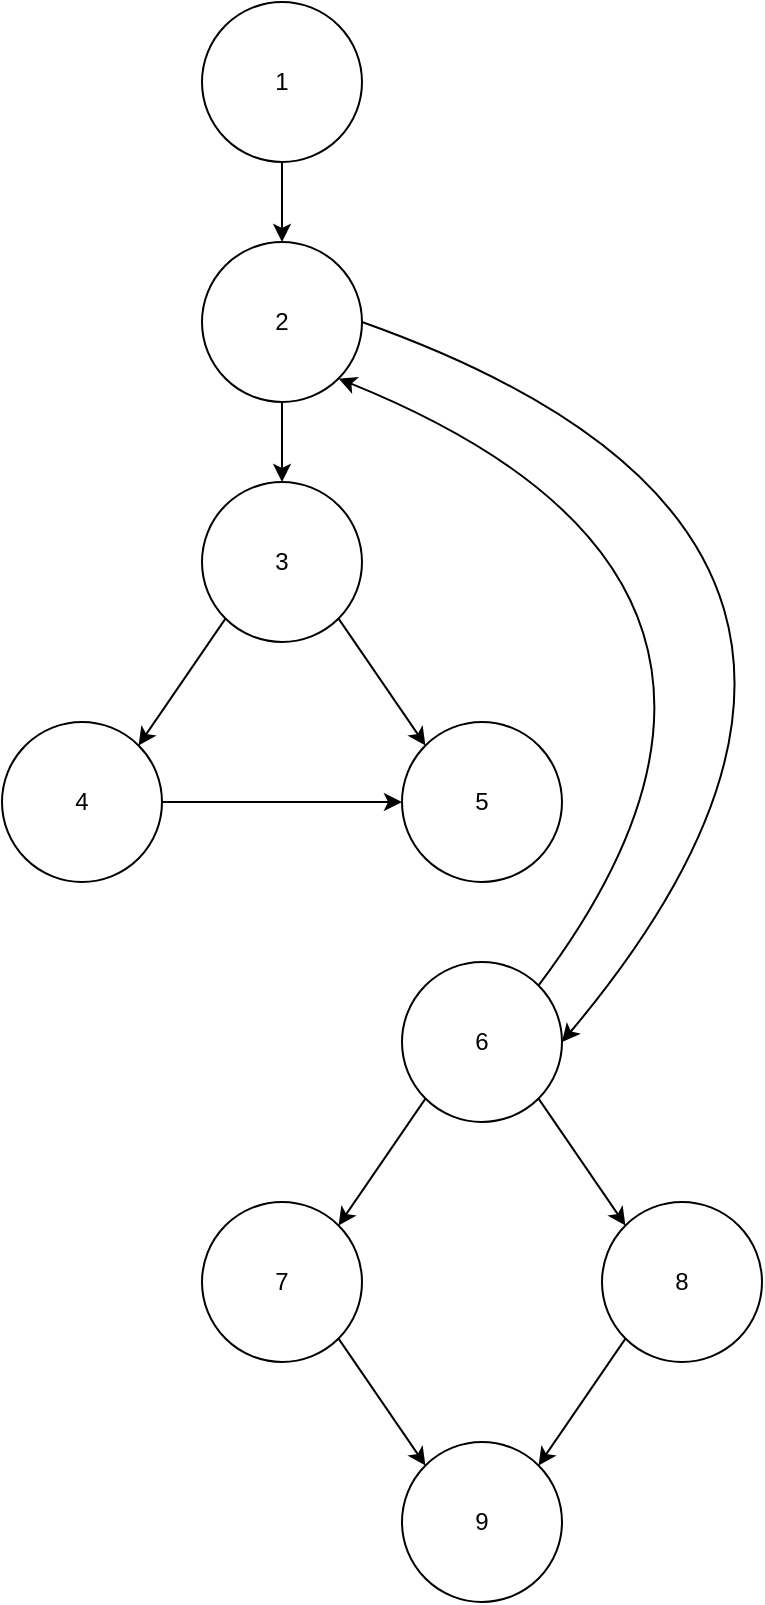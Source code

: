 <mxfile version="26.0.10">
  <diagram name="Page-1" id="ll6id3wJNYmZ5bKOSvQX">
    <mxGraphModel dx="1050" dy="538" grid="1" gridSize="10" guides="1" tooltips="1" connect="1" arrows="1" fold="1" page="1" pageScale="1" pageWidth="850" pageHeight="1400" math="0" shadow="0">
      <root>
        <mxCell id="0" />
        <mxCell id="1" parent="0" />
        <mxCell id="--x_MKVJ3164S-OKjD1B-6" value="" style="edgeStyle=orthogonalEdgeStyle;rounded=0;orthogonalLoop=1;jettySize=auto;html=1;" edge="1" parent="1" source="--x_MKVJ3164S-OKjD1B-1" target="--x_MKVJ3164S-OKjD1B-2">
          <mxGeometry relative="1" as="geometry" />
        </mxCell>
        <mxCell id="--x_MKVJ3164S-OKjD1B-1" value="1" style="ellipse;whiteSpace=wrap;html=1;aspect=fixed;" vertex="1" parent="1">
          <mxGeometry x="380" y="40" width="80" height="80" as="geometry" />
        </mxCell>
        <mxCell id="--x_MKVJ3164S-OKjD1B-7" value="" style="edgeStyle=orthogonalEdgeStyle;rounded=0;orthogonalLoop=1;jettySize=auto;html=1;" edge="1" parent="1" source="--x_MKVJ3164S-OKjD1B-2" target="--x_MKVJ3164S-OKjD1B-3">
          <mxGeometry relative="1" as="geometry" />
        </mxCell>
        <mxCell id="--x_MKVJ3164S-OKjD1B-2" value="2" style="ellipse;whiteSpace=wrap;html=1;aspect=fixed;" vertex="1" parent="1">
          <mxGeometry x="380" y="160" width="80" height="80" as="geometry" />
        </mxCell>
        <mxCell id="--x_MKVJ3164S-OKjD1B-3" value="3" style="ellipse;whiteSpace=wrap;html=1;aspect=fixed;" vertex="1" parent="1">
          <mxGeometry x="380" y="280" width="80" height="80" as="geometry" />
        </mxCell>
        <mxCell id="--x_MKVJ3164S-OKjD1B-4" value="4" style="ellipse;whiteSpace=wrap;html=1;aspect=fixed;" vertex="1" parent="1">
          <mxGeometry x="280" y="400" width="80" height="80" as="geometry" />
        </mxCell>
        <mxCell id="--x_MKVJ3164S-OKjD1B-5" value="5" style="ellipse;whiteSpace=wrap;html=1;aspect=fixed;" vertex="1" parent="1">
          <mxGeometry x="480" y="400" width="80" height="80" as="geometry" />
        </mxCell>
        <mxCell id="--x_MKVJ3164S-OKjD1B-8" value="" style="endArrow=classic;html=1;rounded=0;exitX=0;exitY=1;exitDx=0;exitDy=0;entryX=1;entryY=0;entryDx=0;entryDy=0;" edge="1" parent="1" source="--x_MKVJ3164S-OKjD1B-3" target="--x_MKVJ3164S-OKjD1B-4">
          <mxGeometry width="50" height="50" relative="1" as="geometry">
            <mxPoint x="330" y="430" as="sourcePoint" />
            <mxPoint x="380" y="380" as="targetPoint" />
          </mxGeometry>
        </mxCell>
        <mxCell id="--x_MKVJ3164S-OKjD1B-9" value="" style="endArrow=classic;html=1;rounded=0;exitX=1;exitY=1;exitDx=0;exitDy=0;entryX=0;entryY=0;entryDx=0;entryDy=0;" edge="1" parent="1" source="--x_MKVJ3164S-OKjD1B-3" target="--x_MKVJ3164S-OKjD1B-5">
          <mxGeometry width="50" height="50" relative="1" as="geometry">
            <mxPoint x="330" y="430" as="sourcePoint" />
            <mxPoint x="380" y="380" as="targetPoint" />
          </mxGeometry>
        </mxCell>
        <mxCell id="--x_MKVJ3164S-OKjD1B-10" value="" style="endArrow=classic;html=1;rounded=0;exitX=1;exitY=0.5;exitDx=0;exitDy=0;entryX=0;entryY=0.5;entryDx=0;entryDy=0;" edge="1" parent="1" source="--x_MKVJ3164S-OKjD1B-4" target="--x_MKVJ3164S-OKjD1B-5">
          <mxGeometry width="50" height="50" relative="1" as="geometry">
            <mxPoint x="330" y="520" as="sourcePoint" />
            <mxPoint x="380" y="470" as="targetPoint" />
          </mxGeometry>
        </mxCell>
        <mxCell id="--x_MKVJ3164S-OKjD1B-11" value="6" style="ellipse;whiteSpace=wrap;html=1;aspect=fixed;" vertex="1" parent="1">
          <mxGeometry x="480" y="520" width="80" height="80" as="geometry" />
        </mxCell>
        <mxCell id="--x_MKVJ3164S-OKjD1B-13" value="7" style="ellipse;whiteSpace=wrap;html=1;aspect=fixed;" vertex="1" parent="1">
          <mxGeometry x="380" y="640" width="80" height="80" as="geometry" />
        </mxCell>
        <mxCell id="--x_MKVJ3164S-OKjD1B-14" value="8" style="ellipse;whiteSpace=wrap;html=1;aspect=fixed;" vertex="1" parent="1">
          <mxGeometry x="580" y="640" width="80" height="80" as="geometry" />
        </mxCell>
        <mxCell id="--x_MKVJ3164S-OKjD1B-15" value="" style="endArrow=classic;html=1;rounded=0;exitX=0;exitY=1;exitDx=0;exitDy=0;entryX=1;entryY=0;entryDx=0;entryDy=0;" edge="1" parent="1" source="--x_MKVJ3164S-OKjD1B-11" target="--x_MKVJ3164S-OKjD1B-13">
          <mxGeometry width="50" height="50" relative="1" as="geometry">
            <mxPoint x="370" y="700" as="sourcePoint" />
            <mxPoint x="420" y="650" as="targetPoint" />
          </mxGeometry>
        </mxCell>
        <mxCell id="--x_MKVJ3164S-OKjD1B-16" value="" style="endArrow=classic;html=1;rounded=0;exitX=1;exitY=1;exitDx=0;exitDy=0;entryX=0;entryY=0;entryDx=0;entryDy=0;" edge="1" parent="1" source="--x_MKVJ3164S-OKjD1B-11" target="--x_MKVJ3164S-OKjD1B-14">
          <mxGeometry width="50" height="50" relative="1" as="geometry">
            <mxPoint x="370" y="700" as="sourcePoint" />
            <mxPoint x="420" y="650" as="targetPoint" />
          </mxGeometry>
        </mxCell>
        <mxCell id="--x_MKVJ3164S-OKjD1B-17" value="9" style="ellipse;whiteSpace=wrap;html=1;aspect=fixed;" vertex="1" parent="1">
          <mxGeometry x="480" y="760" width="80" height="80" as="geometry" />
        </mxCell>
        <mxCell id="--x_MKVJ3164S-OKjD1B-18" value="" style="endArrow=classic;html=1;rounded=0;exitX=1;exitY=1;exitDx=0;exitDy=0;entryX=0;entryY=0;entryDx=0;entryDy=0;" edge="1" parent="1" source="--x_MKVJ3164S-OKjD1B-13" target="--x_MKVJ3164S-OKjD1B-17">
          <mxGeometry width="50" height="50" relative="1" as="geometry">
            <mxPoint x="370" y="830" as="sourcePoint" />
            <mxPoint x="420" y="780" as="targetPoint" />
          </mxGeometry>
        </mxCell>
        <mxCell id="--x_MKVJ3164S-OKjD1B-19" value="" style="endArrow=classic;html=1;rounded=0;exitX=0;exitY=1;exitDx=0;exitDy=0;entryX=1;entryY=0;entryDx=0;entryDy=0;" edge="1" parent="1" source="--x_MKVJ3164S-OKjD1B-14" target="--x_MKVJ3164S-OKjD1B-17">
          <mxGeometry width="50" height="50" relative="1" as="geometry">
            <mxPoint x="370" y="830" as="sourcePoint" />
            <mxPoint x="420" y="780" as="targetPoint" />
          </mxGeometry>
        </mxCell>
        <mxCell id="--x_MKVJ3164S-OKjD1B-20" value="" style="curved=1;endArrow=classic;html=1;rounded=0;entryX=1;entryY=0.5;entryDx=0;entryDy=0;exitX=1;exitY=0.5;exitDx=0;exitDy=0;" edge="1" parent="1" source="--x_MKVJ3164S-OKjD1B-2" target="--x_MKVJ3164S-OKjD1B-11">
          <mxGeometry width="50" height="50" relative="1" as="geometry">
            <mxPoint x="370" y="470" as="sourcePoint" />
            <mxPoint x="420" y="420" as="targetPoint" />
            <Array as="points">
              <mxPoint x="770" y="310" />
            </Array>
          </mxGeometry>
        </mxCell>
        <mxCell id="--x_MKVJ3164S-OKjD1B-22" value="" style="curved=1;endArrow=classic;html=1;rounded=0;exitX=1;exitY=0;exitDx=0;exitDy=0;entryX=1;entryY=1;entryDx=0;entryDy=0;" edge="1" parent="1" source="--x_MKVJ3164S-OKjD1B-11" target="--x_MKVJ3164S-OKjD1B-2">
          <mxGeometry width="50" height="50" relative="1" as="geometry">
            <mxPoint x="370" y="350" as="sourcePoint" />
            <mxPoint x="420" y="300" as="targetPoint" />
            <Array as="points">
              <mxPoint x="700" y="330" />
            </Array>
          </mxGeometry>
        </mxCell>
      </root>
    </mxGraphModel>
  </diagram>
</mxfile>

